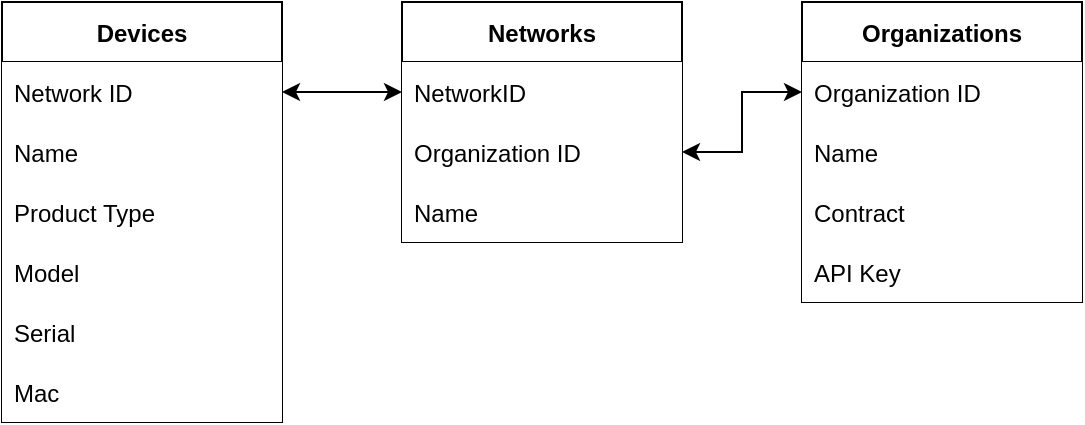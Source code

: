 <mxfile version="17.4.4" type="github">
  <diagram id="zRnFyzIQhpmfkOTq-UEP" name="Page-1">
    <mxGraphModel dx="1422" dy="754" grid="1" gridSize="10" guides="1" tooltips="1" connect="1" arrows="1" fold="1" page="1" pageScale="1" pageWidth="827" pageHeight="1169" math="0" shadow="0">
      <root>
        <mxCell id="0" />
        <mxCell id="1" parent="0" />
        <mxCell id="WXVxLS7wwd6mVtbU9d6c-2" value="Devices" style="swimlane;fontStyle=1;childLayout=stackLayout;horizontal=1;startSize=30;horizontalStack=0;resizeParent=1;resizeParentMax=0;resizeLast=0;collapsible=1;marginBottom=0;fillColor=default;" vertex="1" parent="1">
          <mxGeometry x="40" y="80" width="140" height="210" as="geometry" />
        </mxCell>
        <mxCell id="WXVxLS7wwd6mVtbU9d6c-3" value="Network ID" style="text;strokeColor=none;fillColor=default;align=left;verticalAlign=middle;spacingLeft=4;spacingRight=4;overflow=hidden;points=[[0,0.5],[1,0.5]];portConstraint=eastwest;rotatable=0;" vertex="1" parent="WXVxLS7wwd6mVtbU9d6c-2">
          <mxGeometry y="30" width="140" height="30" as="geometry" />
        </mxCell>
        <mxCell id="WXVxLS7wwd6mVtbU9d6c-4" value="Name" style="text;strokeColor=none;fillColor=default;align=left;verticalAlign=middle;spacingLeft=4;spacingRight=4;overflow=hidden;points=[[0,0.5],[1,0.5]];portConstraint=eastwest;rotatable=0;" vertex="1" parent="WXVxLS7wwd6mVtbU9d6c-2">
          <mxGeometry y="60" width="140" height="30" as="geometry" />
        </mxCell>
        <mxCell id="WXVxLS7wwd6mVtbU9d6c-5" value="Product Type" style="text;strokeColor=none;fillColor=default;align=left;verticalAlign=middle;spacingLeft=4;spacingRight=4;overflow=hidden;points=[[0,0.5],[1,0.5]];portConstraint=eastwest;rotatable=0;" vertex="1" parent="WXVxLS7wwd6mVtbU9d6c-2">
          <mxGeometry y="90" width="140" height="30" as="geometry" />
        </mxCell>
        <mxCell id="WXVxLS7wwd6mVtbU9d6c-6" value="Model" style="text;strokeColor=none;fillColor=default;align=left;verticalAlign=middle;spacingLeft=4;spacingRight=4;overflow=hidden;points=[[0,0.5],[1,0.5]];portConstraint=eastwest;rotatable=0;" vertex="1" parent="WXVxLS7wwd6mVtbU9d6c-2">
          <mxGeometry y="120" width="140" height="30" as="geometry" />
        </mxCell>
        <mxCell id="WXVxLS7wwd6mVtbU9d6c-7" value="Serial" style="text;strokeColor=none;fillColor=default;align=left;verticalAlign=middle;spacingLeft=4;spacingRight=4;overflow=hidden;points=[[0,0.5],[1,0.5]];portConstraint=eastwest;rotatable=0;" vertex="1" parent="WXVxLS7wwd6mVtbU9d6c-2">
          <mxGeometry y="150" width="140" height="30" as="geometry" />
        </mxCell>
        <mxCell id="WXVxLS7wwd6mVtbU9d6c-8" value="Mac" style="text;strokeColor=none;fillColor=default;align=left;verticalAlign=middle;spacingLeft=4;spacingRight=4;overflow=hidden;points=[[0,0.5],[1,0.5]];portConstraint=eastwest;rotatable=0;" vertex="1" parent="WXVxLS7wwd6mVtbU9d6c-2">
          <mxGeometry y="180" width="140" height="30" as="geometry" />
        </mxCell>
        <mxCell id="WXVxLS7wwd6mVtbU9d6c-9" value="Organizations" style="swimlane;fontStyle=1;childLayout=stackLayout;horizontal=1;startSize=30;horizontalStack=0;resizeParent=1;resizeParentMax=0;resizeLast=0;collapsible=1;marginBottom=0;fillColor=default;" vertex="1" parent="1">
          <mxGeometry x="440" y="80" width="140" height="150" as="geometry" />
        </mxCell>
        <mxCell id="WXVxLS7wwd6mVtbU9d6c-10" value="Organization ID" style="text;strokeColor=none;fillColor=default;align=left;verticalAlign=middle;spacingLeft=4;spacingRight=4;overflow=hidden;points=[[0,0.5],[1,0.5]];portConstraint=eastwest;rotatable=0;" vertex="1" parent="WXVxLS7wwd6mVtbU9d6c-9">
          <mxGeometry y="30" width="140" height="30" as="geometry" />
        </mxCell>
        <mxCell id="WXVxLS7wwd6mVtbU9d6c-11" value="Name" style="text;strokeColor=none;fillColor=default;align=left;verticalAlign=middle;spacingLeft=4;spacingRight=4;overflow=hidden;points=[[0,0.5],[1,0.5]];portConstraint=eastwest;rotatable=0;" vertex="1" parent="WXVxLS7wwd6mVtbU9d6c-9">
          <mxGeometry y="60" width="140" height="30" as="geometry" />
        </mxCell>
        <mxCell id="WXVxLS7wwd6mVtbU9d6c-12" value="Contract" style="text;strokeColor=none;fillColor=default;align=left;verticalAlign=middle;spacingLeft=4;spacingRight=4;overflow=hidden;points=[[0,0.5],[1,0.5]];portConstraint=eastwest;rotatable=0;" vertex="1" parent="WXVxLS7wwd6mVtbU9d6c-9">
          <mxGeometry y="90" width="140" height="30" as="geometry" />
        </mxCell>
        <mxCell id="WXVxLS7wwd6mVtbU9d6c-13" value="API Key" style="text;strokeColor=none;fillColor=default;align=left;verticalAlign=middle;spacingLeft=4;spacingRight=4;overflow=hidden;points=[[0,0.5],[1,0.5]];portConstraint=eastwest;rotatable=0;" vertex="1" parent="WXVxLS7wwd6mVtbU9d6c-9">
          <mxGeometry y="120" width="140" height="30" as="geometry" />
        </mxCell>
        <mxCell id="WXVxLS7wwd6mVtbU9d6c-16" value="Networks" style="swimlane;fontStyle=1;childLayout=stackLayout;horizontal=1;startSize=30;horizontalStack=0;resizeParent=1;resizeParentMax=0;resizeLast=0;collapsible=1;marginBottom=0;fillColor=default;" vertex="1" parent="1">
          <mxGeometry x="240" y="80" width="140" height="120" as="geometry" />
        </mxCell>
        <mxCell id="WXVxLS7wwd6mVtbU9d6c-17" value="NetworkID" style="text;strokeColor=none;fillColor=default;align=left;verticalAlign=middle;spacingLeft=4;spacingRight=4;overflow=hidden;points=[[0,0.5],[1,0.5]];portConstraint=eastwest;rotatable=0;" vertex="1" parent="WXVxLS7wwd6mVtbU9d6c-16">
          <mxGeometry y="30" width="140" height="30" as="geometry" />
        </mxCell>
        <mxCell id="WXVxLS7wwd6mVtbU9d6c-18" value="Organization ID" style="text;strokeColor=none;fillColor=default;align=left;verticalAlign=middle;spacingLeft=4;spacingRight=4;overflow=hidden;points=[[0,0.5],[1,0.5]];portConstraint=eastwest;rotatable=0;" vertex="1" parent="WXVxLS7wwd6mVtbU9d6c-16">
          <mxGeometry y="60" width="140" height="30" as="geometry" />
        </mxCell>
        <mxCell id="WXVxLS7wwd6mVtbU9d6c-19" value="Name" style="text;strokeColor=none;fillColor=default;align=left;verticalAlign=middle;spacingLeft=4;spacingRight=4;overflow=hidden;points=[[0,0.5],[1,0.5]];portConstraint=eastwest;rotatable=0;" vertex="1" parent="WXVxLS7wwd6mVtbU9d6c-16">
          <mxGeometry y="90" width="140" height="30" as="geometry" />
        </mxCell>
        <mxCell id="WXVxLS7wwd6mVtbU9d6c-23" style="edgeStyle=orthogonalEdgeStyle;rounded=0;orthogonalLoop=1;jettySize=auto;html=1;exitX=1;exitY=0.5;exitDx=0;exitDy=0;startArrow=classic;startFill=1;" edge="1" parent="1" source="WXVxLS7wwd6mVtbU9d6c-3" target="WXVxLS7wwd6mVtbU9d6c-17">
          <mxGeometry relative="1" as="geometry" />
        </mxCell>
        <mxCell id="WXVxLS7wwd6mVtbU9d6c-24" style="edgeStyle=orthogonalEdgeStyle;rounded=0;orthogonalLoop=1;jettySize=auto;html=1;exitX=1;exitY=0.5;exitDx=0;exitDy=0;entryX=0;entryY=0.5;entryDx=0;entryDy=0;startArrow=classic;startFill=1;" edge="1" parent="1" source="WXVxLS7wwd6mVtbU9d6c-18" target="WXVxLS7wwd6mVtbU9d6c-10">
          <mxGeometry relative="1" as="geometry" />
        </mxCell>
      </root>
    </mxGraphModel>
  </diagram>
</mxfile>

